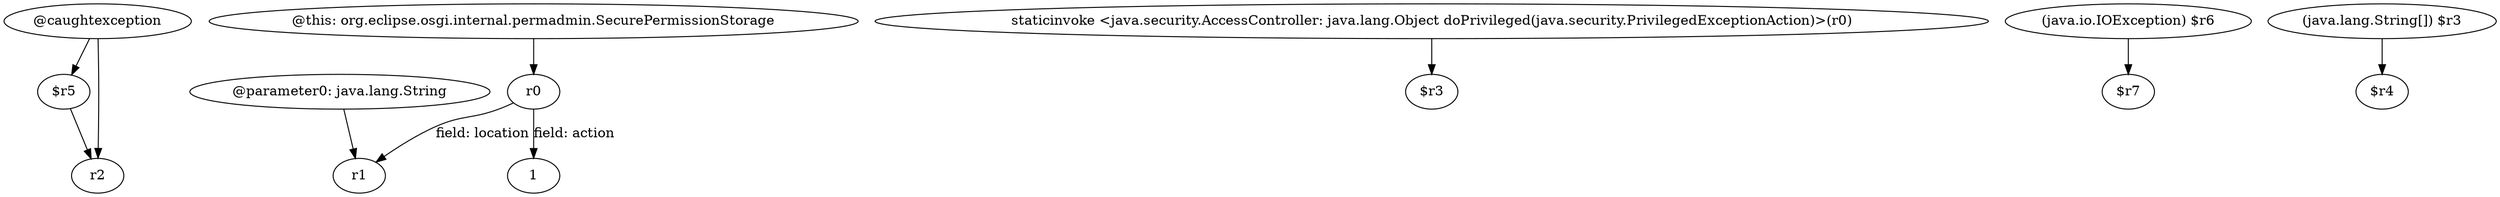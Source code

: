 digraph g {
0[label="$r5"]
1[label="r2"]
0->1[label=""]
2[label="@caughtexception"]
2->1[label=""]
3[label="@parameter0: java.lang.String"]
4[label="r1"]
3->4[label=""]
5[label="@this: org.eclipse.osgi.internal.permadmin.SecurePermissionStorage"]
6[label="r0"]
5->6[label=""]
7[label="staticinvoke <java.security.AccessController: java.lang.Object doPrivileged(java.security.PrivilegedExceptionAction)>(r0)"]
8[label="$r3"]
7->8[label=""]
9[label="1"]
6->9[label="field: action"]
2->0[label=""]
6->4[label="field: location"]
10[label="(java.io.IOException) $r6"]
11[label="$r7"]
10->11[label=""]
12[label="(java.lang.String[]) $r3"]
13[label="$r4"]
12->13[label=""]
}